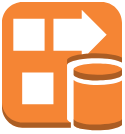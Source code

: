 <mxfile version="24.7.1" type="github">
  <diagram name="Página-1" id="mQgYD4IEjbCRswwIJv4a">
    <mxGraphModel dx="1120" dy="468" grid="1" gridSize="10" guides="1" tooltips="1" connect="1" arrows="1" fold="1" page="1" pageScale="1" pageWidth="827" pageHeight="1169" math="0" shadow="0">
      <root>
        <mxCell id="0" />
        <mxCell id="1" parent="0" />
        <mxCell id="3HZc6C385nqRXgvuAmSn-3" value="" style="outlineConnect=0;dashed=0;verticalLabelPosition=bottom;verticalAlign=top;align=center;html=1;shape=mxgraph.aws3.kinesis_firehose;fillColor=#F58534;gradientColor=none;" vertex="1" parent="1">
          <mxGeometry x="120" y="190" width="60" height="64.5" as="geometry" />
        </mxCell>
      </root>
    </mxGraphModel>
  </diagram>
</mxfile>
